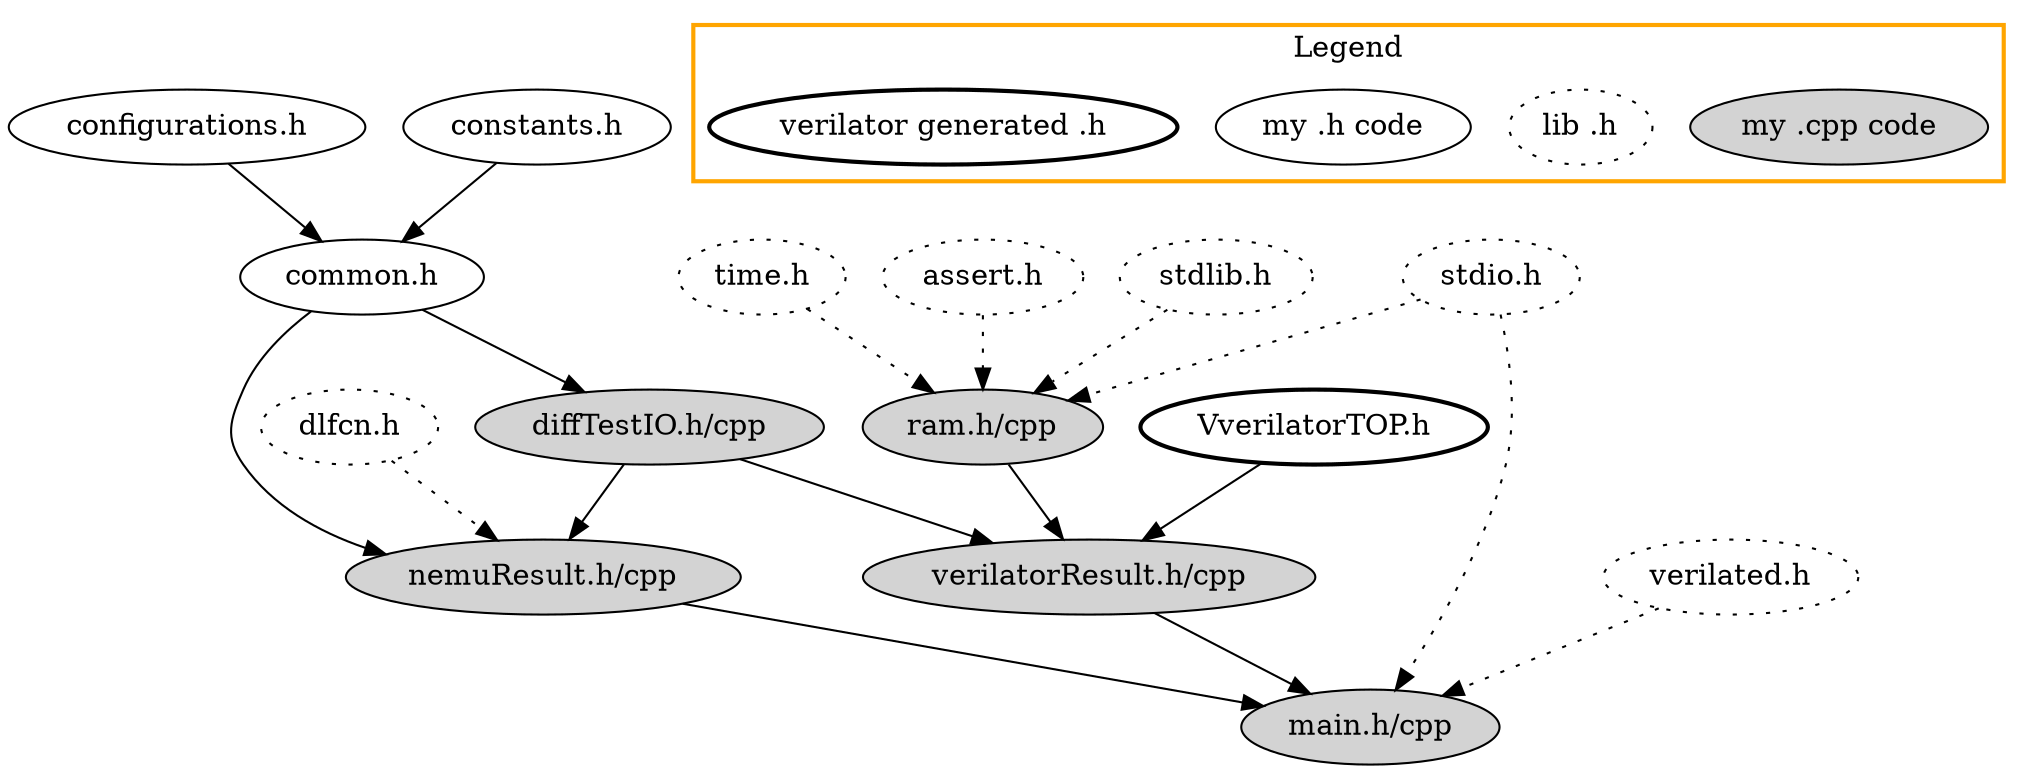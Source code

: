 digraph G {
  "configurations.h" -> "common.h";
  "constants.h" -> "common.h";
  "common.h" -> "diffTestIO.h/cpp", "nemuResult.h/cpp";
  "diffTestIO.h/cpp" -> "verilatorResult.h/cpp", "nemuResult.h/cpp";
  "verilatorResult.h/cpp" -> "main.h/cpp";

  "VverilatorTOP.h" [style=bold];
  "VverilatorTOP.h" -> "verilatorResult.h/cpp";

  "nemuResult.h/cpp" [style=filled];
  "verilatorResult.h/cpp" [style=filled];
  "main.h/cpp" [style=filled];
  "ram.h/cpp" [style=filled];
  "diffTestIO.h/cpp" [style=filled];


  "verilated.h" [style=dotted];
  "dlfcn.h" [style=dotted];
  "stdio.h" [style=dotted];
  "stdlib.h" [style=dotted];
  "time.h" [style=dotted];
  "assert.h" [style=dotted];
  "verilated.h" -> "main.h/cpp" [style=dotted];
  "dlfcn.h" -> "nemuResult.h/cpp" [style=dotted];
  "stdio.h" -> "main.h/cpp" [style=dotted];
  "assert.h" -> "ram.h/cpp" [style=dotted];
  "stdio.h" -> "ram.h/cpp" [style=dotted];
  "stdlib.h" -> "ram.h/cpp" [style=dotted];
  "time.h" -> "ram.h/cpp" [style=dotted];

  "ram.h/cpp" -> "verilatorResult.h/cpp";
  "nemuResult.h/cpp" -> "main.h/cpp";



  // Legend
  subgraph cluster1 {
    "my .cpp code" [style=filled];
    "lib .h" [style=dotted];
    "my .h code";
    "verilator generated .h" [style=bold];

    label = "Legend";
    style=bold;
    color = "orange";
  }
}

// TODO: 1. Add verilator generated .cpp files as a node.
//          The intrinsic problem is we cannot draw a node with `style=filled+bold`
//       2. Add a node represent runnable, which is arrowed by all .cpp.
//          This can only be done after solve TODO1.